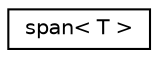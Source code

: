 digraph "Graphical Class Hierarchy"
{
 // LATEX_PDF_SIZE
  edge [fontname="Helvetica",fontsize="10",labelfontname="Helvetica",labelfontsize="10"];
  node [fontname="Helvetica",fontsize="10",shape=record];
  rankdir="LR";
  Node0 [label="span\< T \>",height=0.2,width=0.4,color="black", fillcolor="white", style="filled",URL="$classpFlow_1_1span.html",tooltip=" "];
}
